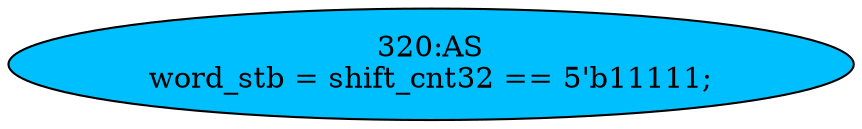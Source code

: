 strict digraph "" {
	node [label="\N"];
	"320:AS"	 [ast="<pyverilog.vparser.ast.Assign object at 0x7f1e4d7e8190>",
		def_var="['word_stb']",
		fillcolor=deepskyblue,
		label="320:AS
word_stb = shift_cnt32 == 5'b11111;",
		statements="[]",
		style=filled,
		typ=Assign,
		use_var="['shift_cnt32']"];
}
